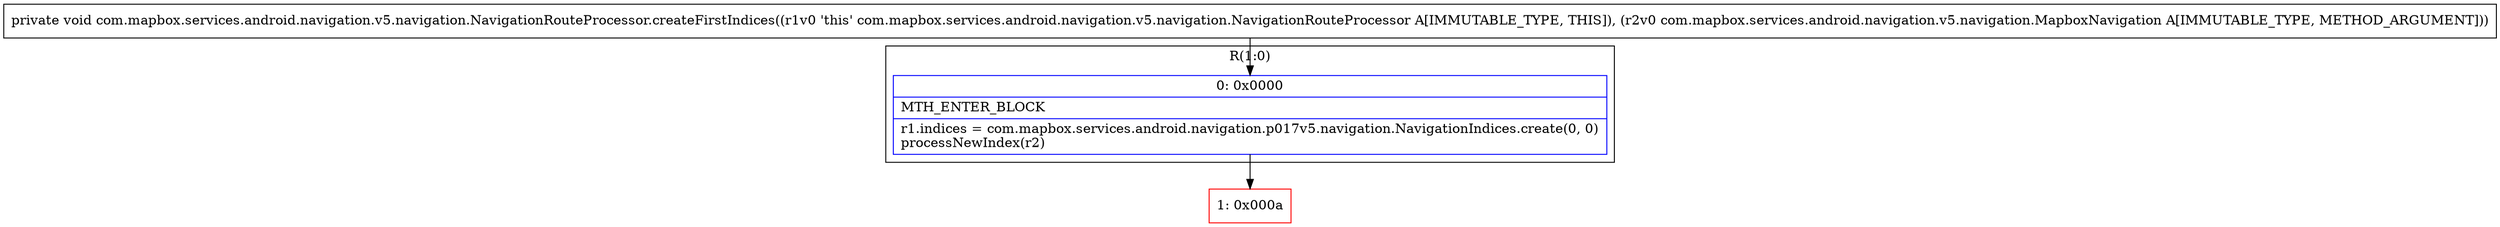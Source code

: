 digraph "CFG forcom.mapbox.services.android.navigation.v5.navigation.NavigationRouteProcessor.createFirstIndices(Lcom\/mapbox\/services\/android\/navigation\/v5\/navigation\/MapboxNavigation;)V" {
subgraph cluster_Region_1618310619 {
label = "R(1:0)";
node [shape=record,color=blue];
Node_0 [shape=record,label="{0\:\ 0x0000|MTH_ENTER_BLOCK\l|r1.indices = com.mapbox.services.android.navigation.p017v5.navigation.NavigationIndices.create(0, 0)\lprocessNewIndex(r2)\l}"];
}
Node_1 [shape=record,color=red,label="{1\:\ 0x000a}"];
MethodNode[shape=record,label="{private void com.mapbox.services.android.navigation.v5.navigation.NavigationRouteProcessor.createFirstIndices((r1v0 'this' com.mapbox.services.android.navigation.v5.navigation.NavigationRouteProcessor A[IMMUTABLE_TYPE, THIS]), (r2v0 com.mapbox.services.android.navigation.v5.navigation.MapboxNavigation A[IMMUTABLE_TYPE, METHOD_ARGUMENT])) }"];
MethodNode -> Node_0;
Node_0 -> Node_1;
}

